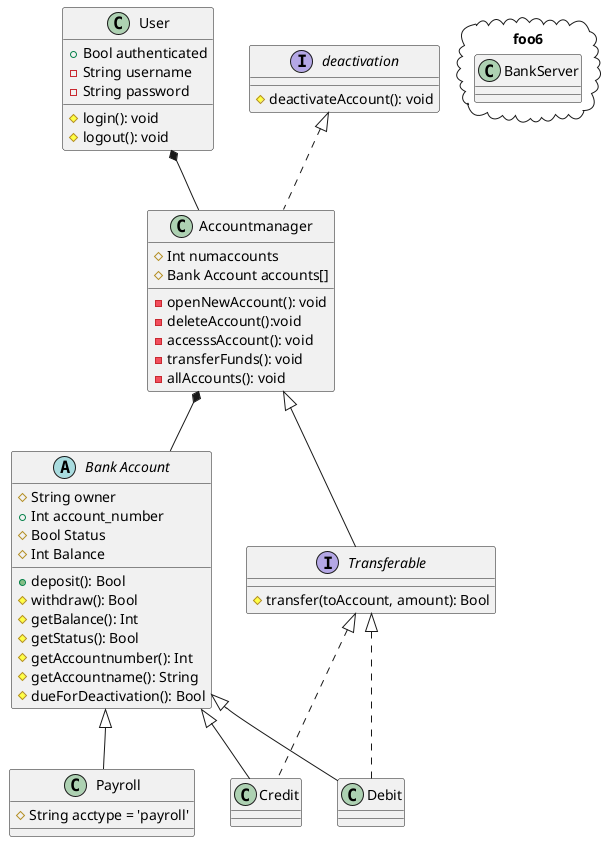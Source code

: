 @startuml

abstract class "Bank Account" {
    #String owner
    +Int account_number
    #Bool Status
    #Int Balance
    +deposit(): Bool
    #withdraw(): Bool
    #getBalance(): Int
    #getStatus(): Bool
    #getAccountnumber(): Int
    #getAccountname(): String
    #dueForDeactivation(): Bool
}

interface Transferable {
    #transfer(toAccount, amount): Bool
}

class Payroll {
    #String acctype = 'payroll'
}

class Debit {
}

class Credit {
}

class User {
    +Bool authenticated
    -String username
    -String password
    #login(): void
    #logout(): void
}
'The account manager allows the user to create an account, use specific accounts etc.
'We can think of it as the app
class Accountmanager {
    #Int numaccounts
    #Bank Account accounts[]
    -openNewAccount(): void
    -deleteAccount():void
    -accesssAccount(): void
    -transferFunds(): void
    -allAccounts(): void
}

interface deactivation {
    #deactivateAccount(): void
}

package foo6 <<Cloud>> {
  class BankServer
}

deactivation <|.. Accountmanager
Accountmanager <|-- Transferable
User *-- Accountmanager
Accountmanager *-- "Bank Account"
"Bank Account" <|-- Payroll
"Bank Account" <|-- Debit
"Bank Account" <|-- Credit
Transferable <|.. Credit
Transferable <|.. Debit
@enduml